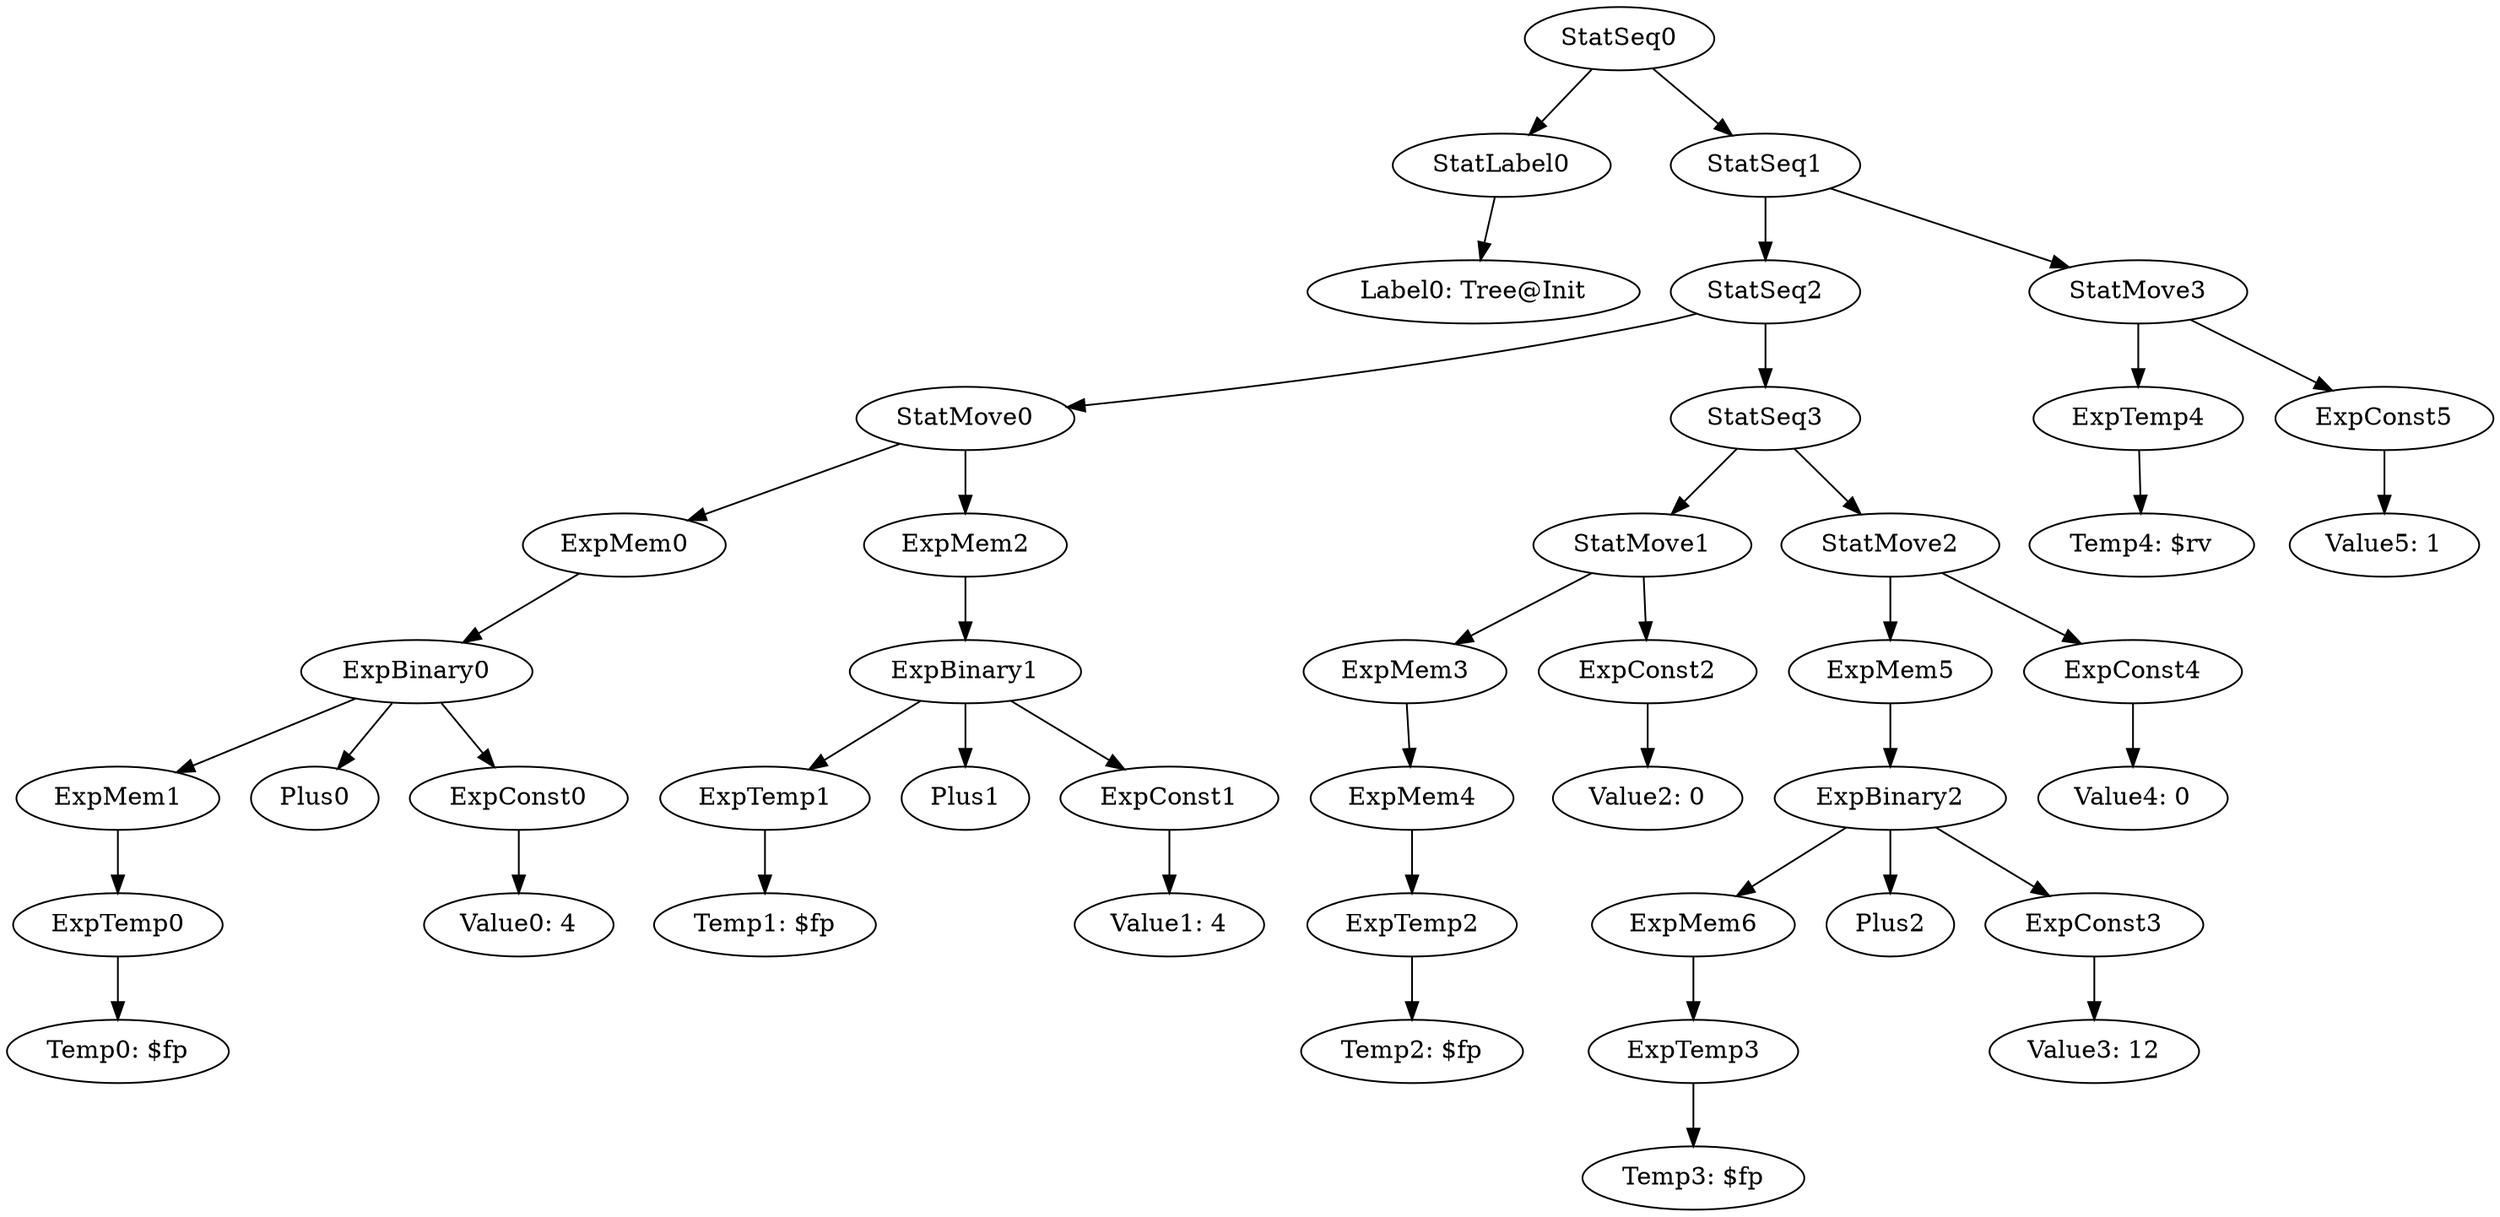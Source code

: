 digraph {
	ordering = out;
	ExpConst5 -> "Value5: 1";
	StatMove3 -> ExpTemp4;
	StatMove3 -> ExpConst5;
	ExpTemp4 -> "Temp4: $rv";
	ExpConst4 -> "Value4: 0";
	StatMove2 -> ExpMem5;
	StatMove2 -> ExpConst4;
	ExpConst3 -> "Value3: 12";
	ExpBinary1 -> ExpTemp1;
	ExpBinary1 -> Plus1;
	ExpBinary1 -> ExpConst1;
	ExpMem0 -> ExpBinary0;
	ExpMem3 -> ExpMem4;
	StatMove0 -> ExpMem0;
	StatMove0 -> ExpMem2;
	StatSeq3 -> StatMove1;
	StatSeq3 -> StatMove2;
	ExpConst0 -> "Value0: 4";
	ExpMem1 -> ExpTemp0;
	StatLabel0 -> "Label0: Tree@Init";
	ExpTemp1 -> "Temp1: $fp";
	StatSeq0 -> StatLabel0;
	StatSeq0 -> StatSeq1;
	ExpTemp3 -> "Temp3: $fp";
	ExpTemp0 -> "Temp0: $fp";
	ExpMem2 -> ExpBinary1;
	StatSeq1 -> StatSeq2;
	StatSeq1 -> StatMove3;
	ExpConst1 -> "Value1: 4";
	ExpMem5 -> ExpBinary2;
	StatMove1 -> ExpMem3;
	StatMove1 -> ExpConst2;
	StatSeq2 -> StatMove0;
	StatSeq2 -> StatSeq3;
	ExpMem6 -> ExpTemp3;
	ExpTemp2 -> "Temp2: $fp";
	ExpBinary0 -> ExpMem1;
	ExpBinary0 -> Plus0;
	ExpBinary0 -> ExpConst0;
	ExpMem4 -> ExpTemp2;
	ExpConst2 -> "Value2: 0";
	ExpBinary2 -> ExpMem6;
	ExpBinary2 -> Plus2;
	ExpBinary2 -> ExpConst3;
}

